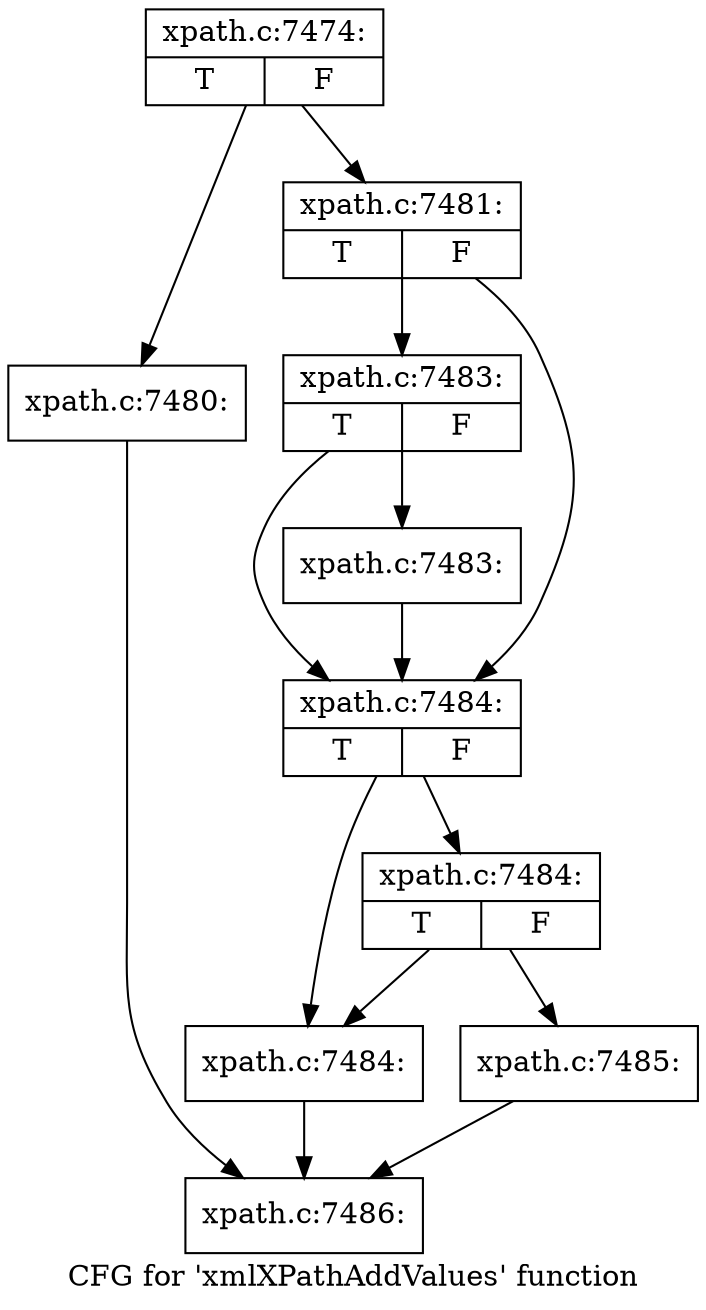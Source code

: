 digraph "CFG for 'xmlXPathAddValues' function" {
	label="CFG for 'xmlXPathAddValues' function";

	Node0x497fac0 [shape=record,label="{xpath.c:7474:|{<s0>T|<s1>F}}"];
	Node0x497fac0 -> Node0x4985f00;
	Node0x497fac0 -> Node0x4985f50;
	Node0x4985f00 [shape=record,label="{xpath.c:7480:}"];
	Node0x4985f00 -> Node0x4985420;
	Node0x4985f50 [shape=record,label="{xpath.c:7481:|{<s0>T|<s1>F}}"];
	Node0x4985f50 -> Node0x4986a30;
	Node0x4985f50 -> Node0x49869e0;
	Node0x4986a30 [shape=record,label="{xpath.c:7483:|{<s0>T|<s1>F}}"];
	Node0x4986a30 -> Node0x4986990;
	Node0x4986a30 -> Node0x49869e0;
	Node0x4986990 [shape=record,label="{xpath.c:7483:}"];
	Node0x4986990 -> Node0x49869e0;
	Node0x49869e0 [shape=record,label="{xpath.c:7484:|{<s0>T|<s1>F}}"];
	Node0x49869e0 -> Node0x4987260;
	Node0x49869e0 -> Node0x4987300;
	Node0x4987300 [shape=record,label="{xpath.c:7484:|{<s0>T|<s1>F}}"];
	Node0x4987300 -> Node0x4987260;
	Node0x4987300 -> Node0x49872b0;
	Node0x4987260 [shape=record,label="{xpath.c:7484:}"];
	Node0x4987260 -> Node0x4985420;
	Node0x49872b0 [shape=record,label="{xpath.c:7485:}"];
	Node0x49872b0 -> Node0x4985420;
	Node0x4985420 [shape=record,label="{xpath.c:7486:}"];
}
